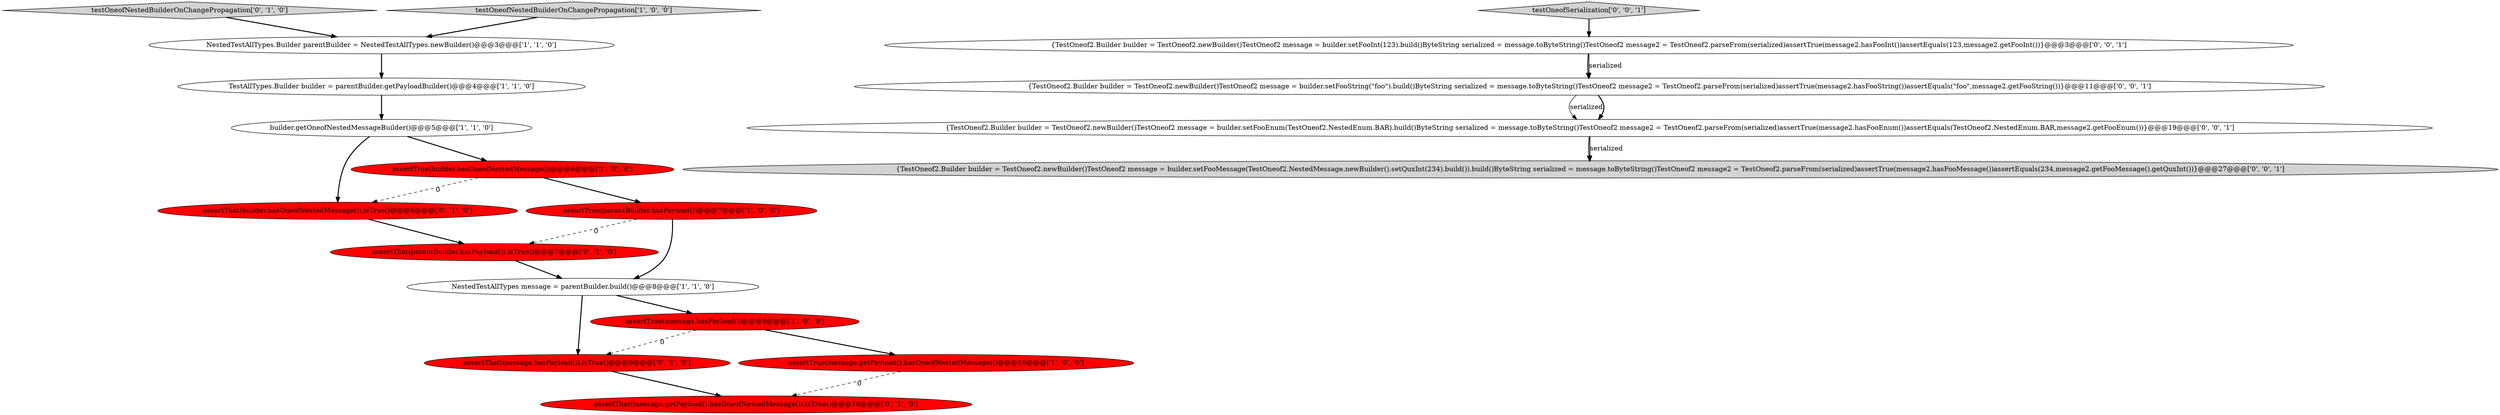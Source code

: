 digraph {
10 [style = filled, label = "testOneofNestedBuilderOnChangePropagation['0', '1', '0']", fillcolor = lightgray, shape = diamond image = "AAA0AAABBB2BBB"];
2 [style = filled, label = "testOneofNestedBuilderOnChangePropagation['1', '0', '0']", fillcolor = lightgray, shape = diamond image = "AAA0AAABBB1BBB"];
13 [style = filled, label = "assertThat(message.hasPayload()).isTrue()@@@9@@@['0', '1', '0']", fillcolor = red, shape = ellipse image = "AAA1AAABBB2BBB"];
12 [style = filled, label = "assertThat(message.getPayload().hasOneofNestedMessage()).isTrue()@@@10@@@['0', '1', '0']", fillcolor = red, shape = ellipse image = "AAA1AAABBB2BBB"];
14 [style = filled, label = "{TestOneof2.Builder builder = TestOneof2.newBuilder()TestOneof2 message = builder.setFooInt(123).build()ByteString serialized = message.toByteString()TestOneof2 message2 = TestOneof2.parseFrom(serialized)assertTrue(message2.hasFooInt())assertEquals(123,message2.getFooInt())}@@@3@@@['0', '0', '1']", fillcolor = white, shape = ellipse image = "AAA0AAABBB3BBB"];
17 [style = filled, label = "testOneofSerialization['0', '0', '1']", fillcolor = lightgray, shape = diamond image = "AAA0AAABBB3BBB"];
9 [style = filled, label = "assertThat(builder.hasOneofNestedMessage()).isTrue()@@@6@@@['0', '1', '0']", fillcolor = red, shape = ellipse image = "AAA1AAABBB2BBB"];
16 [style = filled, label = "{TestOneof2.Builder builder = TestOneof2.newBuilder()TestOneof2 message = builder.setFooMessage(TestOneof2.NestedMessage.newBuilder().setQuxInt(234).build()).build()ByteString serialized = message.toByteString()TestOneof2 message2 = TestOneof2.parseFrom(serialized)assertTrue(message2.hasFooMessage())assertEquals(234,message2.getFooMessage().getQuxInt())}@@@27@@@['0', '0', '1']", fillcolor = lightgray, shape = ellipse image = "AAA0AAABBB3BBB"];
18 [style = filled, label = "{TestOneof2.Builder builder = TestOneof2.newBuilder()TestOneof2 message = builder.setFooString(\"foo\").build()ByteString serialized = message.toByteString()TestOneof2 message2 = TestOneof2.parseFrom(serialized)assertTrue(message2.hasFooString())assertEquals(\"foo\",message2.getFooString())}@@@11@@@['0', '0', '1']", fillcolor = white, shape = ellipse image = "AAA0AAABBB3BBB"];
3 [style = filled, label = "assertTrue(builder.hasOneofNestedMessage())@@@6@@@['1', '0', '0']", fillcolor = red, shape = ellipse image = "AAA1AAABBB1BBB"];
6 [style = filled, label = "NestedTestAllTypes message = parentBuilder.build()@@@8@@@['1', '1', '0']", fillcolor = white, shape = ellipse image = "AAA0AAABBB1BBB"];
7 [style = filled, label = "assertTrue(message.hasPayload())@@@9@@@['1', '0', '0']", fillcolor = red, shape = ellipse image = "AAA1AAABBB1BBB"];
15 [style = filled, label = "{TestOneof2.Builder builder = TestOneof2.newBuilder()TestOneof2 message = builder.setFooEnum(TestOneof2.NestedEnum.BAR).build()ByteString serialized = message.toByteString()TestOneof2 message2 = TestOneof2.parseFrom(serialized)assertTrue(message2.hasFooEnum())assertEquals(TestOneof2.NestedEnum.BAR,message2.getFooEnum())}@@@19@@@['0', '0', '1']", fillcolor = white, shape = ellipse image = "AAA0AAABBB3BBB"];
0 [style = filled, label = "assertTrue(parentBuilder.hasPayload())@@@7@@@['1', '0', '0']", fillcolor = red, shape = ellipse image = "AAA1AAABBB1BBB"];
5 [style = filled, label = "builder.getOneofNestedMessageBuilder()@@@5@@@['1', '1', '0']", fillcolor = white, shape = ellipse image = "AAA0AAABBB1BBB"];
8 [style = filled, label = "assertTrue(message.getPayload().hasOneofNestedMessage())@@@10@@@['1', '0', '0']", fillcolor = red, shape = ellipse image = "AAA1AAABBB1BBB"];
1 [style = filled, label = "TestAllTypes.Builder builder = parentBuilder.getPayloadBuilder()@@@4@@@['1', '1', '0']", fillcolor = white, shape = ellipse image = "AAA0AAABBB1BBB"];
11 [style = filled, label = "assertThat(parentBuilder.hasPayload()).isTrue()@@@7@@@['0', '1', '0']", fillcolor = red, shape = ellipse image = "AAA1AAABBB2BBB"];
4 [style = filled, label = "NestedTestAllTypes.Builder parentBuilder = NestedTestAllTypes.newBuilder()@@@3@@@['1', '1', '0']", fillcolor = white, shape = ellipse image = "AAA0AAABBB1BBB"];
1->5 [style = bold, label=""];
5->3 [style = bold, label=""];
18->15 [style = solid, label="serialized"];
9->11 [style = bold, label=""];
5->9 [style = bold, label=""];
0->6 [style = bold, label=""];
11->6 [style = bold, label=""];
18->15 [style = bold, label=""];
8->12 [style = dashed, label="0"];
0->11 [style = dashed, label="0"];
7->8 [style = bold, label=""];
15->16 [style = bold, label=""];
2->4 [style = bold, label=""];
3->0 [style = bold, label=""];
13->12 [style = bold, label=""];
3->9 [style = dashed, label="0"];
17->14 [style = bold, label=""];
6->13 [style = bold, label=""];
15->16 [style = solid, label="serialized"];
7->13 [style = dashed, label="0"];
10->4 [style = bold, label=""];
14->18 [style = bold, label=""];
4->1 [style = bold, label=""];
6->7 [style = bold, label=""];
14->18 [style = solid, label="serialized"];
}
